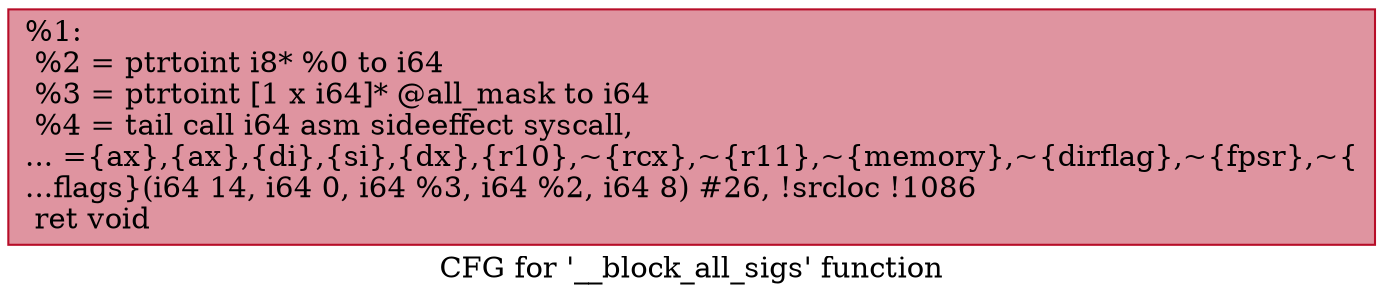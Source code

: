 digraph "CFG for '__block_all_sigs' function" {
	label="CFG for '__block_all_sigs' function";

	Node0x241ff80 [shape=record,color="#b70d28ff", style=filled, fillcolor="#b70d2870",label="{%1:\l  %2 = ptrtoint i8* %0 to i64\l  %3 = ptrtoint [1 x i64]* @all_mask to i64\l  %4 = tail call i64 asm sideeffect syscall,\l... =\{ax\},\{ax\},\{di\},\{si\},\{dx\},\{r10\},~\{rcx\},~\{r11\},~\{memory\},~\{dirflag\},~\{fpsr\},~\{\l...flags\}(i64 14, i64 0, i64 %3, i64 %2, i64 8) #26, !srcloc !1086\l  ret void\l}"];
}
